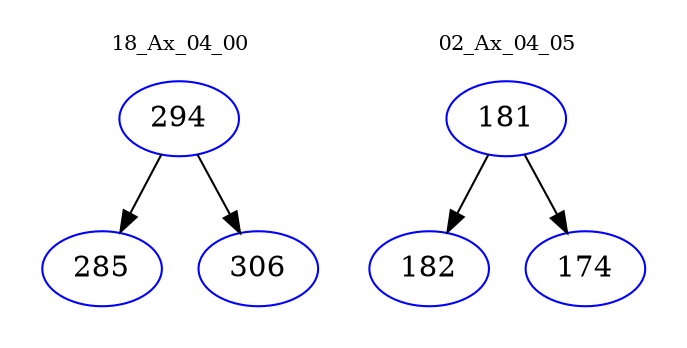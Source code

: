 digraph{
subgraph cluster_0 {
color = white
label = "18_Ax_04_00";
fontsize=10;
T0_294 [label="294", color="blue"]
T0_294 -> T0_285 [color="black"]
T0_285 [label="285", color="blue"]
T0_294 -> T0_306 [color="black"]
T0_306 [label="306", color="blue"]
}
subgraph cluster_1 {
color = white
label = "02_Ax_04_05";
fontsize=10;
T1_181 [label="181", color="blue"]
T1_181 -> T1_182 [color="black"]
T1_182 [label="182", color="blue"]
T1_181 -> T1_174 [color="black"]
T1_174 [label="174", color="blue"]
}
}
